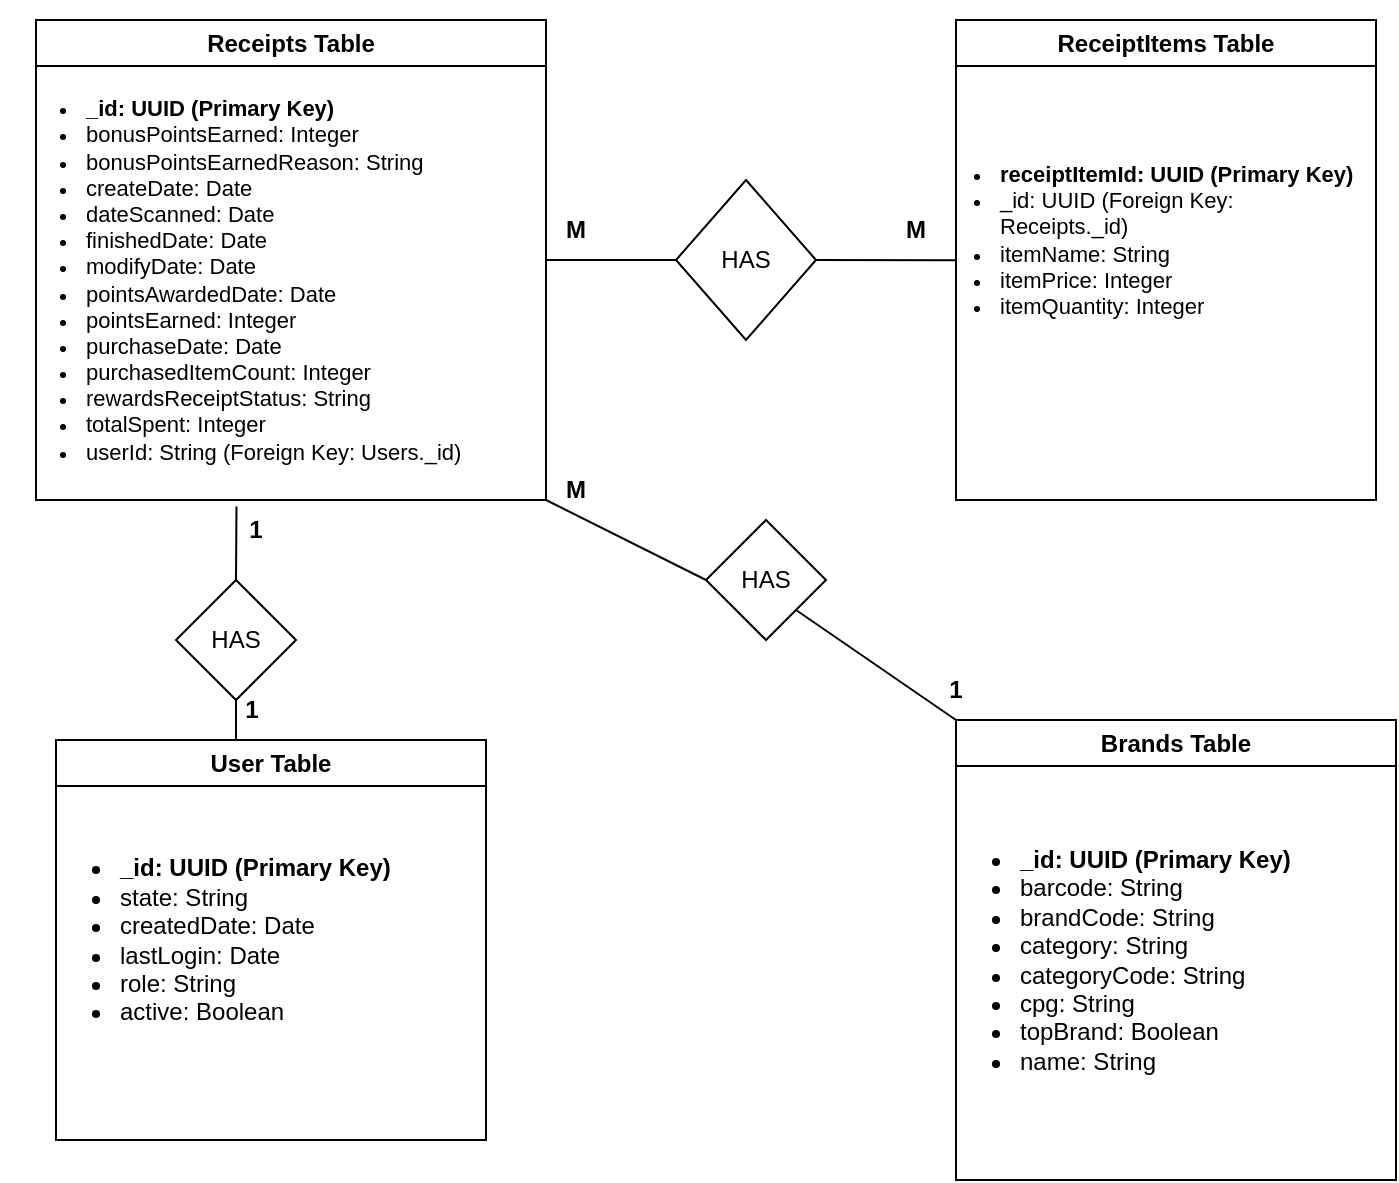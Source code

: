 <mxfile version="21.5.2" type="device">
  <diagram name="Page-1" id="-AKLChw0IvpyFAJwCWtV">
    <mxGraphModel dx="794" dy="462" grid="1" gridSize="10" guides="1" tooltips="1" connect="1" arrows="1" fold="1" page="1" pageScale="1" pageWidth="850" pageHeight="1100" math="0" shadow="0">
      <root>
        <mxCell id="0" />
        <mxCell id="1" parent="0" />
        <mxCell id="hgeI30c47Y0545O9S0Wd-2" value="Receipts Table" style="swimlane;whiteSpace=wrap;html=1;" vertex="1" parent="1">
          <mxGeometry x="60" y="40" width="255" height="240" as="geometry" />
        </mxCell>
        <mxCell id="hgeI30c47Y0545O9S0Wd-6" value="&lt;div style=&quot;font-size: 11px;&quot;&gt;&lt;ul&gt;&lt;li&gt;&lt;font style=&quot;font-size: 11px;&quot;&gt;&lt;b&gt;_id: UUID (Primary Key)&lt;/b&gt;&lt;/font&gt;&lt;/li&gt;&lt;li&gt;&lt;font style=&quot;font-size: 11px;&quot;&gt;bonusPointsEarned: Integer&lt;/font&gt;&lt;/li&gt;&lt;li&gt;&lt;font style=&quot;font-size: 11px;&quot;&gt;bonusPointsEarnedReason: String&lt;/font&gt;&lt;/li&gt;&lt;li&gt;&lt;font style=&quot;font-size: 11px;&quot;&gt;createDate: Date&lt;/font&gt;&lt;/li&gt;&lt;li&gt;&lt;font style=&quot;font-size: 11px;&quot;&gt;dateScanned: Date&lt;/font&gt;&lt;/li&gt;&lt;li&gt;&lt;font style=&quot;font-size: 11px;&quot;&gt;finishedDate: Date&lt;/font&gt;&lt;/li&gt;&lt;li&gt;&lt;font style=&quot;font-size: 11px;&quot;&gt;modifyDate: Date&lt;/font&gt;&lt;/li&gt;&lt;li&gt;&lt;font style=&quot;font-size: 11px;&quot;&gt;pointsAwardedDate: Date&lt;/font&gt;&lt;/li&gt;&lt;li&gt;&lt;font style=&quot;font-size: 11px;&quot;&gt;pointsEarned: Integer&lt;/font&gt;&lt;/li&gt;&lt;li&gt;&lt;font style=&quot;font-size: 11px;&quot;&gt;purchaseDate: Date&lt;/font&gt;&lt;/li&gt;&lt;li&gt;&lt;font style=&quot;font-size: 11px;&quot;&gt;purchasedItemCount: Integer&lt;/font&gt;&lt;/li&gt;&lt;li&gt;&lt;font style=&quot;font-size: 11px;&quot;&gt;rewardsReceiptStatus: String&lt;/font&gt;&lt;/li&gt;&lt;li&gt;&lt;font style=&quot;font-size: 11px;&quot;&gt;totalSpent: Integer&lt;/font&gt;&lt;/li&gt;&lt;li&gt;&lt;font style=&quot;font-size: 11px;&quot;&gt;userId: String (Foreign Key: Users._id)&lt;/font&gt;&lt;/li&gt;&lt;/ul&gt;&lt;/div&gt;" style="text;html=1;align=left;verticalAlign=middle;resizable=0;points=[];autosize=1;strokeColor=none;fillColor=none;" vertex="1" parent="hgeI30c47Y0545O9S0Wd-2">
          <mxGeometry x="-17.5" y="20" width="250" height="220" as="geometry" />
        </mxCell>
        <mxCell id="hgeI30c47Y0545O9S0Wd-3" value="ReceiptItems Table" style="swimlane;whiteSpace=wrap;html=1;" vertex="1" parent="1">
          <mxGeometry x="520" y="40" width="210" height="240" as="geometry" />
        </mxCell>
        <mxCell id="hgeI30c47Y0545O9S0Wd-9" value="&lt;div style=&quot;font-size: 11px;&quot;&gt;&lt;ul&gt;&lt;li&gt;&lt;b&gt;receiptItemId: UUID (Primary Key)&lt;/b&gt;&lt;/li&gt;&lt;li&gt;_id: UUID (Foreign Key: Receipts._id)&lt;/li&gt;&lt;li&gt;itemName: String&lt;/li&gt;&lt;li&gt;itemPrice: Integer&lt;/li&gt;&lt;li&gt;itemQuantity: Integer&lt;/li&gt;&lt;/ul&gt;&lt;/div&gt;" style="text;html=1;strokeColor=none;fillColor=none;align=left;verticalAlign=middle;whiteSpace=wrap;rounded=0;" vertex="1" parent="hgeI30c47Y0545O9S0Wd-3">
          <mxGeometry x="-20" y="-10" width="220" height="240" as="geometry" />
        </mxCell>
        <mxCell id="hgeI30c47Y0545O9S0Wd-4" value="User Table" style="swimlane;whiteSpace=wrap;html=1;" vertex="1" parent="1">
          <mxGeometry x="70" y="400" width="215" height="200" as="geometry" />
        </mxCell>
        <mxCell id="hgeI30c47Y0545O9S0Wd-10" value="&lt;div&gt;&lt;ul&gt;&lt;li&gt;&lt;b&gt;_id: UUID (Primary Key)&lt;/b&gt;&lt;/li&gt;&lt;li&gt;state: String&lt;/li&gt;&lt;li&gt;createdDate: Date&lt;/li&gt;&lt;li&gt;lastLogin: Date&lt;/li&gt;&lt;li&gt;role: String&lt;/li&gt;&lt;li&gt;active: Boolean&lt;/li&gt;&lt;/ul&gt;&lt;/div&gt;" style="text;html=1;strokeColor=none;fillColor=none;align=left;verticalAlign=middle;whiteSpace=wrap;rounded=0;" vertex="1" parent="hgeI30c47Y0545O9S0Wd-4">
          <mxGeometry x="-10" y="-10" width="190" height="220" as="geometry" />
        </mxCell>
        <mxCell id="hgeI30c47Y0545O9S0Wd-21" value="&lt;b&gt;1&lt;/b&gt;" style="text;html=1;strokeColor=none;fillColor=none;align=center;verticalAlign=middle;whiteSpace=wrap;rounded=0;" vertex="1" parent="hgeI30c47Y0545O9S0Wd-4">
          <mxGeometry x="67.5" y="-30" width="60" height="30" as="geometry" />
        </mxCell>
        <mxCell id="hgeI30c47Y0545O9S0Wd-5" value="Brands Table" style="swimlane;whiteSpace=wrap;html=1;" vertex="1" parent="1">
          <mxGeometry x="520" y="390" width="220" height="230" as="geometry" />
        </mxCell>
        <mxCell id="hgeI30c47Y0545O9S0Wd-11" value="&lt;div&gt;&lt;ul&gt;&lt;li&gt;&lt;b&gt;_id: UUID (Primary Key)&lt;/b&gt;&lt;/li&gt;&lt;li&gt;barcode: String&amp;nbsp;&lt;/li&gt;&lt;li&gt;brandCode: String&amp;nbsp;&amp;nbsp;&lt;/li&gt;&lt;li&gt;category: String&amp;nbsp;&lt;/li&gt;&lt;li&gt;categoryCode: String&amp;nbsp;&lt;/li&gt;&lt;li&gt;cpg: String&amp;nbsp;&lt;/li&gt;&lt;li&gt;topBrand: Boolean&lt;/li&gt;&lt;li&gt;name: String&lt;/li&gt;&lt;/ul&gt;&lt;/div&gt;" style="text;html=1;strokeColor=none;fillColor=none;align=left;verticalAlign=middle;whiteSpace=wrap;rounded=0;" vertex="1" parent="hgeI30c47Y0545O9S0Wd-5">
          <mxGeometry x="-10" y="10" width="230" height="220" as="geometry" />
        </mxCell>
        <mxCell id="hgeI30c47Y0545O9S0Wd-12" value="" style="endArrow=none;html=1;rounded=0;exitX=0.25;exitY=1;exitDx=0;exitDy=0;" edge="1" parent="1" source="hgeI30c47Y0545O9S0Wd-22" target="hgeI30c47Y0545O9S0Wd-13">
          <mxGeometry width="50" height="50" relative="1" as="geometry">
            <mxPoint x="380" y="250" as="sourcePoint" />
            <mxPoint x="400" y="160" as="targetPoint" />
          </mxGeometry>
        </mxCell>
        <mxCell id="hgeI30c47Y0545O9S0Wd-13" value="HAS" style="rhombus;whiteSpace=wrap;html=1;" vertex="1" parent="1">
          <mxGeometry x="380" y="120" width="70" height="80" as="geometry" />
        </mxCell>
        <mxCell id="hgeI30c47Y0545O9S0Wd-16" value="" style="endArrow=none;html=1;rounded=0;entryX=1;entryY=0.5;entryDx=0;entryDy=0;exitX=0.091;exitY=0.542;exitDx=0;exitDy=0;exitPerimeter=0;" edge="1" parent="1" source="hgeI30c47Y0545O9S0Wd-9" target="hgeI30c47Y0545O9S0Wd-13">
          <mxGeometry width="50" height="50" relative="1" as="geometry">
            <mxPoint x="520" y="160" as="sourcePoint" />
            <mxPoint x="430" y="200" as="targetPoint" />
            <Array as="points" />
          </mxGeometry>
        </mxCell>
        <mxCell id="hgeI30c47Y0545O9S0Wd-17" value="HAS" style="rhombus;whiteSpace=wrap;html=1;" vertex="1" parent="1">
          <mxGeometry x="130" y="320" width="60" height="60" as="geometry" />
        </mxCell>
        <mxCell id="hgeI30c47Y0545O9S0Wd-18" value="" style="endArrow=none;html=1;rounded=0;entryX=0.471;entryY=1.015;entryDx=0;entryDy=0;entryPerimeter=0;exitX=0.5;exitY=0;exitDx=0;exitDy=0;" edge="1" parent="1" source="hgeI30c47Y0545O9S0Wd-17" target="hgeI30c47Y0545O9S0Wd-6">
          <mxGeometry width="50" height="50" relative="1" as="geometry">
            <mxPoint x="380" y="440" as="sourcePoint" />
            <mxPoint x="430" y="390" as="targetPoint" />
          </mxGeometry>
        </mxCell>
        <mxCell id="hgeI30c47Y0545O9S0Wd-19" value="" style="endArrow=none;html=1;rounded=0;entryX=0.5;entryY=1;entryDx=0;entryDy=0;" edge="1" parent="1" target="hgeI30c47Y0545O9S0Wd-17">
          <mxGeometry width="50" height="50" relative="1" as="geometry">
            <mxPoint x="160" y="400" as="sourcePoint" />
            <mxPoint x="430" y="390" as="targetPoint" />
          </mxGeometry>
        </mxCell>
        <mxCell id="hgeI30c47Y0545O9S0Wd-20" value="&lt;b&gt;1&lt;/b&gt;" style="text;html=1;strokeColor=none;fillColor=none;align=center;verticalAlign=middle;whiteSpace=wrap;rounded=0;" vertex="1" parent="1">
          <mxGeometry x="140" y="280" width="60" height="30" as="geometry" />
        </mxCell>
        <mxCell id="hgeI30c47Y0545O9S0Wd-23" value="" style="endArrow=none;html=1;rounded=0;exitX=1;exitY=0.5;exitDx=0;exitDy=0;" edge="1" parent="1" source="hgeI30c47Y0545O9S0Wd-2" target="hgeI30c47Y0545O9S0Wd-22">
          <mxGeometry width="50" height="50" relative="1" as="geometry">
            <mxPoint x="315" y="160" as="sourcePoint" />
            <mxPoint x="380" y="160" as="targetPoint" />
          </mxGeometry>
        </mxCell>
        <mxCell id="hgeI30c47Y0545O9S0Wd-22" value="&lt;b&gt;M&lt;/b&gt;" style="text;html=1;strokeColor=none;fillColor=none;align=center;verticalAlign=middle;whiteSpace=wrap;rounded=0;" vertex="1" parent="1">
          <mxGeometry x="300" y="130" width="60" height="30" as="geometry" />
        </mxCell>
        <mxCell id="hgeI30c47Y0545O9S0Wd-27" value="&lt;b&gt;M&lt;/b&gt;" style="text;html=1;strokeColor=none;fillColor=none;align=center;verticalAlign=middle;whiteSpace=wrap;rounded=0;" vertex="1" parent="1">
          <mxGeometry x="470" y="130" width="60" height="30" as="geometry" />
        </mxCell>
        <mxCell id="hgeI30c47Y0545O9S0Wd-29" value="HAS" style="rhombus;whiteSpace=wrap;html=1;" vertex="1" parent="1">
          <mxGeometry x="395" y="290" width="60" height="60" as="geometry" />
        </mxCell>
        <mxCell id="hgeI30c47Y0545O9S0Wd-30" value="" style="endArrow=none;html=1;rounded=0;entryX=1;entryY=1;entryDx=0;entryDy=0;exitX=0;exitY=0.5;exitDx=0;exitDy=0;" edge="1" parent="1" source="hgeI30c47Y0545O9S0Wd-29" target="hgeI30c47Y0545O9S0Wd-2">
          <mxGeometry width="50" height="50" relative="1" as="geometry">
            <mxPoint x="380" y="410" as="sourcePoint" />
            <mxPoint x="430" y="360" as="targetPoint" />
          </mxGeometry>
        </mxCell>
        <mxCell id="hgeI30c47Y0545O9S0Wd-31" value="" style="endArrow=none;html=1;rounded=0;entryX=1;entryY=1;entryDx=0;entryDy=0;exitX=0;exitY=0;exitDx=0;exitDy=0;" edge="1" parent="1" source="hgeI30c47Y0545O9S0Wd-5" target="hgeI30c47Y0545O9S0Wd-29">
          <mxGeometry width="50" height="50" relative="1" as="geometry">
            <mxPoint x="380" y="410" as="sourcePoint" />
            <mxPoint x="430" y="360" as="targetPoint" />
          </mxGeometry>
        </mxCell>
        <mxCell id="hgeI30c47Y0545O9S0Wd-32" value="&lt;b&gt;M&lt;/b&gt;" style="text;html=1;strokeColor=none;fillColor=none;align=center;verticalAlign=middle;whiteSpace=wrap;rounded=0;" vertex="1" parent="1">
          <mxGeometry x="300" y="260" width="60" height="30" as="geometry" />
        </mxCell>
        <mxCell id="hgeI30c47Y0545O9S0Wd-33" value="&lt;b&gt;1&lt;/b&gt;" style="text;html=1;strokeColor=none;fillColor=none;align=center;verticalAlign=middle;whiteSpace=wrap;rounded=0;" vertex="1" parent="1">
          <mxGeometry x="490" y="360" width="60" height="30" as="geometry" />
        </mxCell>
      </root>
    </mxGraphModel>
  </diagram>
</mxfile>
